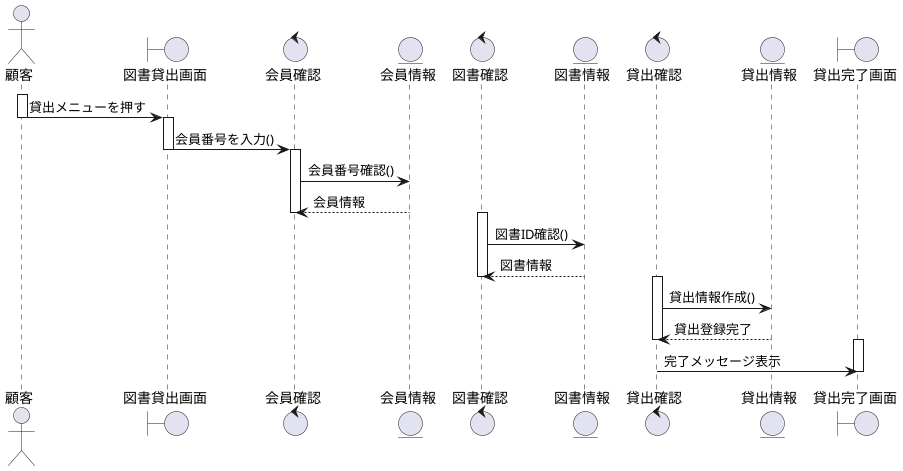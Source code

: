 @startuml 図書貸出_シーケンス図

actor 顧客 
boundary 図書貸出画面 
control 会員確認 
entity 会員情報 
control 図書確認 
entity 図書情報 
control 貸出確認 
entity 貸出情報 
boundary 貸出完了画面

activate 顧客 
顧客 -> 図書貸出画面 : 貸出メニューを押す 
deactivate 顧客

activate 図書貸出画面 
図書貸出画面 -> 会員確認 : 会員番号を入力() 
deactivate 図書貸出画面

activate 会員確認 
会員確認 -> 会員情報 : 会員番号確認() 
会員情報 --> 会員確認 : 会員情報 
deactivate 会員確認 
deactivate 会員情報

activate 図書確認 
図書確認 -> 図書情報 : 図書ID確認() 
図書情報 --> 図書確認 : 図書情報 
deactivate 図書確認 
deactivate 図書情報

activate 貸出確認 
貸出確認 -> 貸出情報 : 貸出情報作成() 
貸出情報 --> 貸出確認 : 貸出登録完了 
deactivate 貸出確認 
deactivate 貸出情報

activate 貸出完了画面 
貸出確認 -> 貸出完了画面 : 完了メッセージ表示 
deactivate 貸出完了画面

@enduml